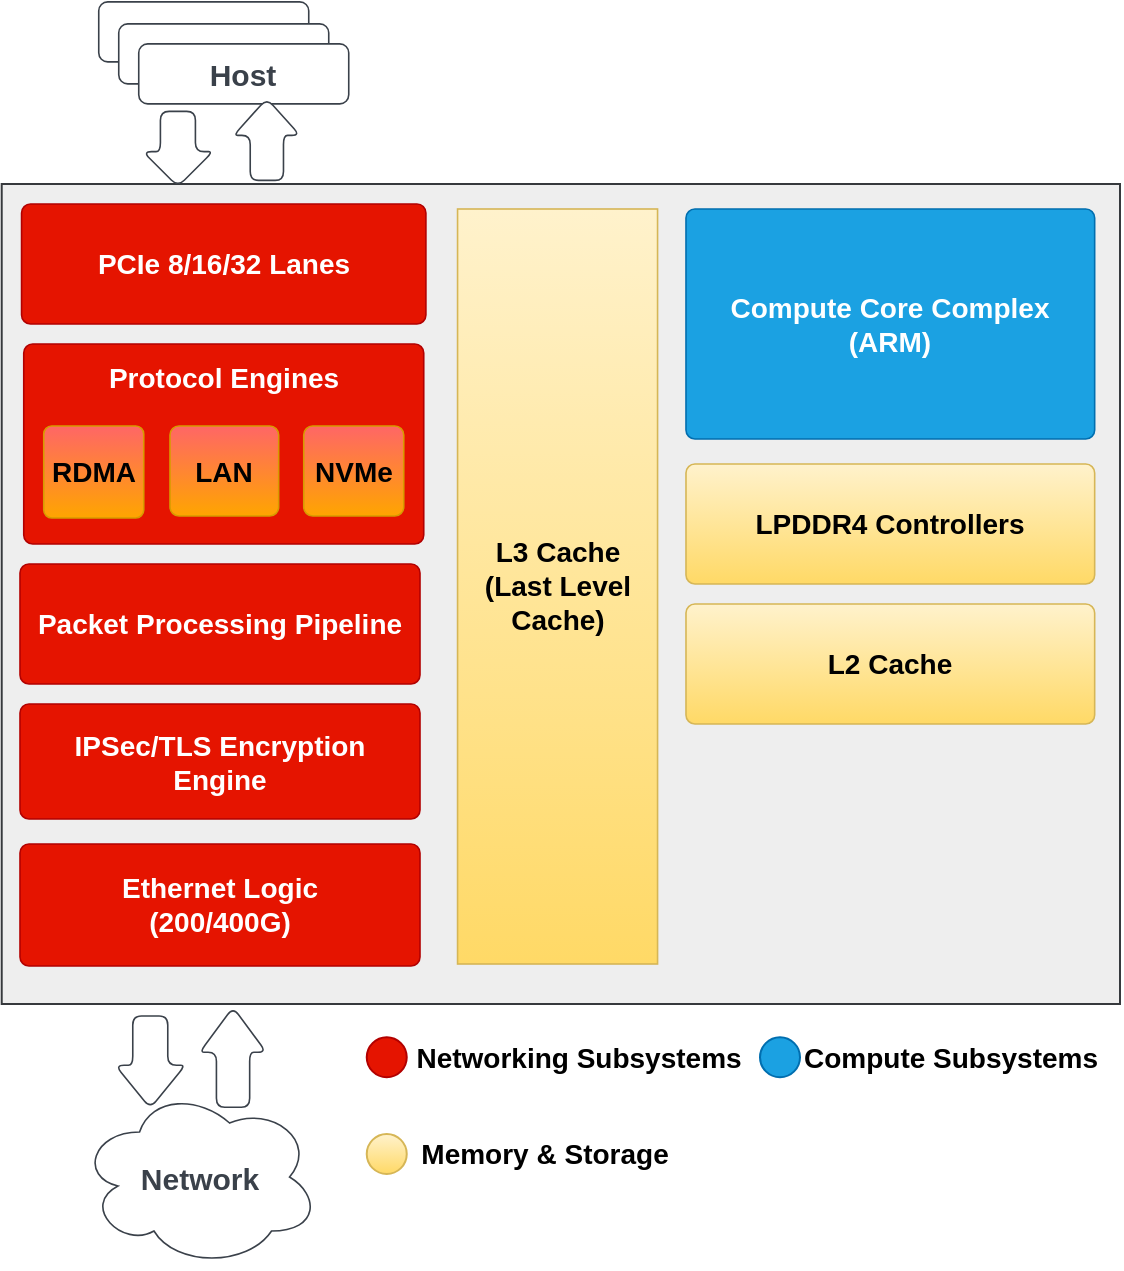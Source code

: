 <mxfile version="22.1.3" type="github">
  <diagram name="Page-1" id="eAB9YPB4-p3l_WQ2d0Aq">
    <mxGraphModel dx="954" dy="1402" grid="1" gridSize="10" guides="1" tooltips="1" connect="1" arrows="1" fold="1" page="1" pageScale="1" pageWidth="1100" pageHeight="850" math="0" shadow="0">
      <root>
        <mxCell id="0" />
        <mxCell id="1" parent="0" />
        <mxCell id="2OD5xDVddq7VcdiszM68-10" value="" style="group" vertex="1" connectable="0" parent="1">
          <mxGeometry x="80.85" y="-811.07" width="559.15" height="632.58" as="geometry" />
        </mxCell>
        <mxCell id="PBXWYQk9A3wic1isMDUN-25" value="&lt;b&gt;&lt;font style=&quot;font-size: 14px;&quot;&gt;Networking Subsystems&lt;br&gt;&lt;/font&gt;&lt;/b&gt;" style="text;html=1;align=center;verticalAlign=middle;resizable=0;points=[];autosize=1;strokeColor=none;fillColor=none;" parent="2OD5xDVddq7VcdiszM68-10" vertex="1">
          <mxGeometry x="193.15" y="512.7" width="190" height="30" as="geometry" />
        </mxCell>
        <mxCell id="PBXWYQk9A3wic1isMDUN-26" value="" style="ellipse;whiteSpace=wrap;html=1;aspect=fixed;fillColor=#e51400;fontColor=#ffffff;strokeColor=#B20000;" parent="2OD5xDVddq7VcdiszM68-10" vertex="1">
          <mxGeometry x="182.52" y="517.7" width="20" height="20" as="geometry" />
        </mxCell>
        <mxCell id="PBXWYQk9A3wic1isMDUN-27" value="&lt;b style=&quot;font-size: 14px;&quot;&gt;Compute Subsystems&lt;br&gt;&lt;/b&gt;" style="text;html=1;align=center;verticalAlign=middle;resizable=0;points=[];autosize=1;strokeColor=none;fillColor=none;" parent="2OD5xDVddq7VcdiszM68-10" vertex="1">
          <mxGeometry x="389.15" y="512.7" width="170" height="30" as="geometry" />
        </mxCell>
        <mxCell id="PBXWYQk9A3wic1isMDUN-28" value="" style="ellipse;whiteSpace=wrap;html=1;aspect=fixed;fillColor=#1ba1e2;fontColor=#ffffff;strokeColor=#006EAF;" parent="2OD5xDVddq7VcdiszM68-10" vertex="1">
          <mxGeometry x="379.15" y="517.7" width="20" height="20" as="geometry" />
        </mxCell>
        <mxCell id="PBXWYQk9A3wic1isMDUN-29" value="&lt;b style=&quot;font-size: 14px;&quot;&gt;Memory &amp;amp; Storage&lt;br&gt;&lt;/b&gt;" style="text;html=1;align=center;verticalAlign=middle;resizable=0;points=[];autosize=1;strokeColor=none;fillColor=none;" parent="2OD5xDVddq7VcdiszM68-10" vertex="1">
          <mxGeometry x="196.01" y="561.07" width="150" height="30" as="geometry" />
        </mxCell>
        <mxCell id="PBXWYQk9A3wic1isMDUN-30" value="" style="ellipse;whiteSpace=wrap;html=1;aspect=fixed;fillColor=#fff2cc;gradientColor=#ffd966;strokeColor=#d6b656;" parent="2OD5xDVddq7VcdiszM68-10" vertex="1">
          <mxGeometry x="182.52" y="566.07" width="20" height="20" as="geometry" />
        </mxCell>
        <mxCell id="PBXWYQk9A3wic1isMDUN-3" value="" style="rounded=0;whiteSpace=wrap;html=1;fillColor=#eeeeee;strokeColor=#36393d;" parent="2OD5xDVddq7VcdiszM68-10" vertex="1">
          <mxGeometry y="91.07" width="559.15" height="410" as="geometry" />
        </mxCell>
        <mxCell id="PBXWYQk9A3wic1isMDUN-10" value="L3 Cache &lt;br&gt;(Last Level&lt;br&gt;Cache)" style="html=1;overflow=block;blockSpacing=1;whiteSpace=wrap;fontSize=14;spacing=3.8;strokeColor=#d6b656;strokeOpacity=100;fillOpacity=100;rounded=1;absoluteArcSize=1;arcSize=0;fillColor=#fff2cc;strokeWidth=0.8;lucidId=ra7KsMhs7qSS;fontStyle=1;gradientColor=#ffd966;" parent="2OD5xDVddq7VcdiszM68-10" vertex="1">
          <mxGeometry x="227.93" y="103.57" width="100" height="377.5" as="geometry" />
        </mxCell>
        <mxCell id="PBXWYQk9A3wic1isMDUN-11" value="Compute Core Complex (ARM)" style="html=1;overflow=block;blockSpacing=1;whiteSpace=wrap;fontSize=14;fontColor=#ffffff;spacing=3.8;strokeColor=#006EAF;strokeOpacity=100;fillOpacity=100;rounded=1;absoluteArcSize=1;arcSize=9;fillColor=#1ba1e2;strokeWidth=0.8;lucidId=Ca7KuzQSQbgJ;fontStyle=1" parent="2OD5xDVddq7VcdiszM68-10" vertex="1">
          <mxGeometry x="342.147" y="103.57" width="204.34" height="115" as="geometry" />
        </mxCell>
        <mxCell id="PBXWYQk9A3wic1isMDUN-13" value="LPDDR4 Controllers" style="html=1;overflow=block;blockSpacing=1;whiteSpace=wrap;fontSize=14;spacing=3.8;strokeColor=#d6b656;strokeOpacity=100;fillOpacity=100;rounded=1;absoluteArcSize=1;arcSize=9;fillColor=#fff2cc;strokeWidth=0.8;lucidId=ub7KovHv9te5;fontStyle=1;gradientColor=#ffd966;" parent="2OD5xDVddq7VcdiszM68-10" vertex="1">
          <mxGeometry x="342.147" y="231.07" width="204.34" height="60" as="geometry" />
        </mxCell>
        <mxCell id="PBXWYQk9A3wic1isMDUN-15" value="&lt;div style=&quot;font-size: 14px;&quot;&gt;Ethernet Logic&lt;/div&gt;&lt;div style=&quot;font-size: 14px;&quot;&gt;(200/400G)&lt;/div&gt;" style="html=1;overflow=block;blockSpacing=1;whiteSpace=wrap;fontSize=14;fontColor=#ffffff;spacing=3.8;strokeColor=#B20000;strokeOpacity=100;fillOpacity=100;rounded=1;absoluteArcSize=1;arcSize=9;fillColor=#e51400;strokeWidth=0.8;lucidId=ja7KJcIPla4~;fontStyle=1" parent="2OD5xDVddq7VcdiszM68-10" vertex="1">
          <mxGeometry x="9.15" y="421.07" width="200" height="61" as="geometry" />
        </mxCell>
        <mxCell id="PBXWYQk9A3wic1isMDUN-16" value="PCIe 8/16/32 Lanes" style="html=1;overflow=block;blockSpacing=1;whiteSpace=wrap;fontSize=14;fontColor=#ffffff;spacing=3.8;strokeColor=#B20000;strokeOpacity=100;fillOpacity=100;rounded=1;absoluteArcSize=1;arcSize=9;fillColor=#e51400;strokeWidth=0.8;lucidId=1~6K_v-VPYom;fontStyle=1" parent="2OD5xDVddq7VcdiszM68-10" vertex="1">
          <mxGeometry x="9.93" y="101.07" width="202.17" height="60" as="geometry" />
        </mxCell>
        <mxCell id="PBXWYQk9A3wic1isMDUN-17" value="IPSec/TLS Encryption Engine" style="html=1;overflow=block;blockSpacing=1;whiteSpace=wrap;fontSize=14;fontColor=#ffffff;spacing=3.8;strokeColor=#B20000;strokeOpacity=100;fillOpacity=100;rounded=1;absoluteArcSize=1;arcSize=9;fillColor=#e51400;strokeWidth=0.8;lucidId=fa7K2U30uZY5;fontStyle=1" parent="2OD5xDVddq7VcdiszM68-10" vertex="1">
          <mxGeometry x="9.15" y="351.07" width="200" height="57.5" as="geometry" />
        </mxCell>
        <mxCell id="PBXWYQk9A3wic1isMDUN-32" value="L2 Cache" style="html=1;overflow=block;blockSpacing=1;whiteSpace=wrap;fontSize=14;spacing=3.8;strokeColor=#d6b656;strokeOpacity=100;fillOpacity=100;rounded=1;absoluteArcSize=1;arcSize=9;fillColor=#fff2cc;strokeWidth=0.8;lucidId=ub7KovHv9te5;fontStyle=1;gradientColor=#ffd966;" parent="2OD5xDVddq7VcdiszM68-10" vertex="1">
          <mxGeometry x="342.147" y="301.07" width="204.34" height="60" as="geometry" />
        </mxCell>
        <mxCell id="2OD5xDVddq7VcdiszM68-1" value="" style="html=1;overflow=block;blockSpacing=1;whiteSpace=wrap;fontSize=15;fontColor=#3a414a;spacing=3.8;strokeColor=#3a414a;strokeOpacity=100;rounded=1;absoluteArcSize=1;arcSize=9;strokeWidth=0.8;lucidId=P-_KfFqmB5sf;fontStyle=1" vertex="1" parent="2OD5xDVddq7VcdiszM68-10">
          <mxGeometry x="48.52" width="105" height="30" as="geometry" />
        </mxCell>
        <mxCell id="2OD5xDVddq7VcdiszM68-2" value="" style="html=1;overflow=block;blockSpacing=1;whiteSpace=wrap;fontSize=15;fontColor=#3a414a;spacing=3.8;strokeColor=#3a414a;strokeOpacity=100;rounded=1;absoluteArcSize=1;arcSize=9;strokeWidth=0.8;lucidId=P-_KfFqmB5sf;fontStyle=1" vertex="1" parent="2OD5xDVddq7VcdiszM68-10">
          <mxGeometry x="58.52" y="11" width="105" height="30" as="geometry" />
        </mxCell>
        <mxCell id="2OD5xDVddq7VcdiszM68-3" value="Host" style="html=1;overflow=block;blockSpacing=1;whiteSpace=wrap;fontSize=15;fontColor=#3a414a;spacing=3.8;strokeColor=#3a414a;strokeOpacity=100;rounded=1;absoluteArcSize=1;arcSize=9;strokeWidth=0.8;lucidId=P-_KfFqmB5sf;fontStyle=1" vertex="1" parent="2OD5xDVddq7VcdiszM68-10">
          <mxGeometry x="68.52" y="21" width="105" height="30" as="geometry" />
        </mxCell>
        <mxCell id="2OD5xDVddq7VcdiszM68-4" value="" style="shape=singleArrow;arrowWidth=0.5;arrowSize=0.45;whiteSpace=wrap;fontSize=13;spacing=3.8;strokeColor=#3a414a;strokeOpacity=100;rounded=1;absoluteArcSize=1;arcSize=9;rotation=270;strokeWidth=0.8;html=1;" vertex="1" parent="2OD5xDVddq7VcdiszM68-10">
          <mxGeometry x="112.11" y="52.18" width="40.94" height="33.25" as="geometry" />
        </mxCell>
        <mxCell id="2OD5xDVddq7VcdiszM68-5" value="" style="shape=singleArrow;arrowWidth=0.5;arrowSize=0.465;whiteSpace=wrap;fontSize=13;spacing=3.8;strokeColor=#3a414a;strokeOpacity=100;rounded=1;absoluteArcSize=1;arcSize=9;rotation=90;strokeWidth=0.8;html=1;" vertex="1" parent="2OD5xDVddq7VcdiszM68-10">
          <mxGeometry x="69.29" y="56.07" width="37.63" height="35" as="geometry" />
        </mxCell>
        <mxCell id="PBXWYQk9A3wic1isMDUN-5" value="Protocol Engines&lt;br&gt;&lt;br&gt;&lt;br&gt;&lt;br&gt;&lt;br&gt;" style="html=1;overflow=block;blockSpacing=1;whiteSpace=wrap;fontSize=14;fontColor=#ffffff;spacing=3.8;strokeColor=#B20000;strokeOpacity=100;fillOpacity=100;rounded=1;absoluteArcSize=1;arcSize=9;fillColor=#e51400;strokeWidth=0.8;lucidId=~~6K7ca9YZYn;fontStyle=1" parent="2OD5xDVddq7VcdiszM68-10" vertex="1">
          <mxGeometry x="11.02" y="171.07" width="200" height="100" as="geometry" />
        </mxCell>
        <mxCell id="PBXWYQk9A3wic1isMDUN-6" value="Packet Processing Pipeline" style="html=1;overflow=block;blockSpacing=1;whiteSpace=wrap;fontSize=14;fontColor=#ffffff;spacing=3.8;strokeColor=#B20000;strokeOpacity=100;fillOpacity=100;rounded=1;absoluteArcSize=1;arcSize=9;fillColor=#e51400;strokeWidth=0.8;lucidId=ca7KPe8sUfcH;fontStyle=1" parent="2OD5xDVddq7VcdiszM68-10" vertex="1">
          <mxGeometry x="9.15" y="281.07" width="200" height="60" as="geometry" />
        </mxCell>
        <mxCell id="PBXWYQk9A3wic1isMDUN-7" value="NVMe" style="html=1;overflow=block;blockSpacing=1;whiteSpace=wrap;fontSize=14;spacing=3.8;strokeColor=#d79b00;strokeOpacity=100;fillOpacity=100;rounded=1;absoluteArcSize=1;arcSize=9;fillColor=#FF6666;strokeWidth=0.8;lucidId=Ua7KMCPptFoE;fontStyle=1;gradientColor=#ffa500;" parent="2OD5xDVddq7VcdiszM68-10" vertex="1">
          <mxGeometry x="151.02" y="212.07" width="50" height="45" as="geometry" />
        </mxCell>
        <mxCell id="PBXWYQk9A3wic1isMDUN-8" value="LAN" style="html=1;overflow=block;blockSpacing=1;whiteSpace=wrap;fontSize=14;spacing=3.8;strokeColor=#d79b00;strokeOpacity=100;fillOpacity=100;rounded=1;absoluteArcSize=1;arcSize=9;fillColor=#FF6666;strokeWidth=0.8;lucidId=Ua7KMCPptFoE;fontStyle=1;gradientColor=#ffa500;" parent="2OD5xDVddq7VcdiszM68-10" vertex="1">
          <mxGeometry x="84.15" y="212.07" width="54.34" height="45" as="geometry" />
        </mxCell>
        <mxCell id="PBXWYQk9A3wic1isMDUN-9" value="RDMA" style="html=1;overflow=block;blockSpacing=1;whiteSpace=wrap;fontSize=14;spacing=3.8;strokeColor=#d79b00;strokeOpacity=100;fillOpacity=100;rounded=1;absoluteArcSize=1;arcSize=8;fillColor=#FF6666;strokeWidth=0.8;lucidId=Ua7KMCPptFoE;fontStyle=1;gradientColor=#ffa500;" parent="2OD5xDVddq7VcdiszM68-10" vertex="1">
          <mxGeometry x="21.02" y="212.07" width="50" height="46" as="geometry" />
        </mxCell>
        <mxCell id="2OD5xDVddq7VcdiszM68-7" value="Network" style="html=1;overflow=block;blockSpacing=1;whiteSpace=wrap;ellipse;shape=cloud;fontSize=15;fontColor=#3a414a;spacing=3.8;strokeColor=#3a414a;strokeOpacity=100;rounded=1;absoluteArcSize=1;arcSize=9;strokeWidth=0.8;lucidId=P-_KW_uM1pLi;fontStyle=1" vertex="1" parent="2OD5xDVddq7VcdiszM68-10">
          <mxGeometry x="38.93" y="542.58" width="120" height="90" as="geometry" />
        </mxCell>
        <mxCell id="2OD5xDVddq7VcdiszM68-8" value="" style="shape=singleArrow;arrowWidth=0.5;arrowSize=0.45;whiteSpace=wrap;fontSize=13;spacing=3.8;strokeColor=#3a414a;strokeOpacity=100;rounded=1;absoluteArcSize=1;arcSize=9;rotation=270;strokeWidth=0.8;html=1;" vertex="1" parent="2OD5xDVddq7VcdiszM68-10">
          <mxGeometry x="90.67" y="511.07" width="50" height="33.25" as="geometry" />
        </mxCell>
        <mxCell id="2OD5xDVddq7VcdiszM68-9" value="" style="shape=singleArrow;arrowWidth=0.5;arrowSize=0.465;whiteSpace=wrap;fontSize=13;spacing=3.8;strokeColor=#3a414a;strokeOpacity=100;rounded=1;absoluteArcSize=1;arcSize=9;rotation=90;strokeWidth=0.8;html=1;" vertex="1" parent="2OD5xDVddq7VcdiszM68-10">
          <mxGeometry x="51.24" y="512.58" width="46.09" height="35" as="geometry" />
        </mxCell>
      </root>
    </mxGraphModel>
  </diagram>
</mxfile>
